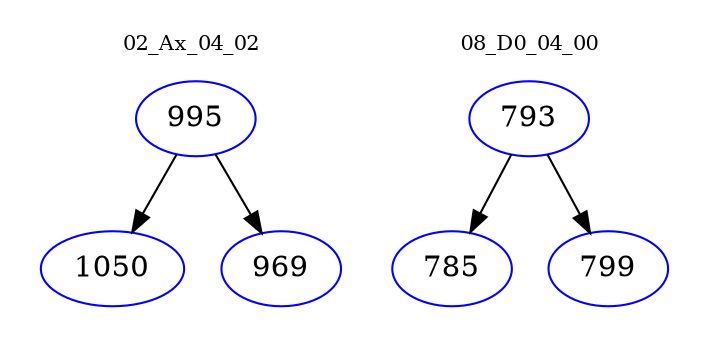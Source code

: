digraph{
subgraph cluster_0 {
color = white
label = "02_Ax_04_02";
fontsize=10;
T0_995 [label="995", color="blue"]
T0_995 -> T0_1050 [color="black"]
T0_1050 [label="1050", color="blue"]
T0_995 -> T0_969 [color="black"]
T0_969 [label="969", color="blue"]
}
subgraph cluster_1 {
color = white
label = "08_D0_04_00";
fontsize=10;
T1_793 [label="793", color="blue"]
T1_793 -> T1_785 [color="black"]
T1_785 [label="785", color="blue"]
T1_793 -> T1_799 [color="black"]
T1_799 [label="799", color="blue"]
}
}
